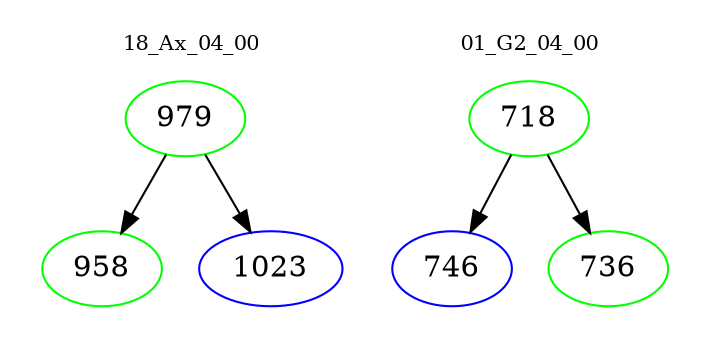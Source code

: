 digraph{
subgraph cluster_0 {
color = white
label = "18_Ax_04_00";
fontsize=10;
T0_979 [label="979", color="green"]
T0_979 -> T0_958 [color="black"]
T0_958 [label="958", color="green"]
T0_979 -> T0_1023 [color="black"]
T0_1023 [label="1023", color="blue"]
}
subgraph cluster_1 {
color = white
label = "01_G2_04_00";
fontsize=10;
T1_718 [label="718", color="green"]
T1_718 -> T1_746 [color="black"]
T1_746 [label="746", color="blue"]
T1_718 -> T1_736 [color="black"]
T1_736 [label="736", color="green"]
}
}
